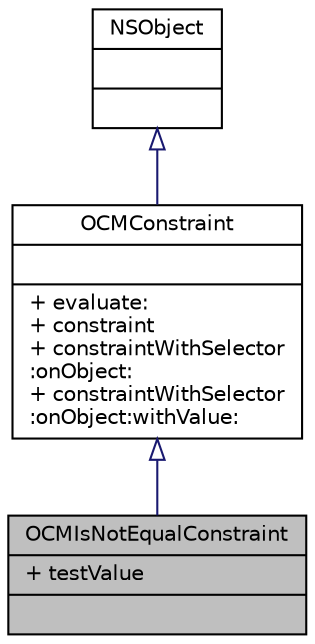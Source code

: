 digraph "OCMIsNotEqualConstraint"
{
  bgcolor="transparent";
  edge [fontname="Helvetica",fontsize="10",labelfontname="Helvetica",labelfontsize="10"];
  node [fontname="Helvetica",fontsize="10",shape=record];
  Node1 [label="{OCMIsNotEqualConstraint\n|+ testValue\l|}",height=0.2,width=0.4,color="black", fillcolor="grey75", style="filled" fontcolor="black"];
  Node2 -> Node1 [dir="back",color="midnightblue",fontsize="10",style="solid",arrowtail="onormal",fontname="Helvetica"];
  Node2 [label="{OCMConstraint\n||+ evaluate:\l+ constraint\l+ constraintWithSelector\l:onObject:\l+ constraintWithSelector\l:onObject:withValue:\l}",height=0.2,width=0.4,color="black",URL="$db/db9/interface_o_c_m_constraint.html"];
  Node3 -> Node2 [dir="back",color="midnightblue",fontsize="10",style="solid",arrowtail="onormal",fontname="Helvetica"];
  Node3 [label="{NSObject\n||}",height=0.2,width=0.4,color="black",URL="$d7/dc4/class_n_s_object.html"];
}
